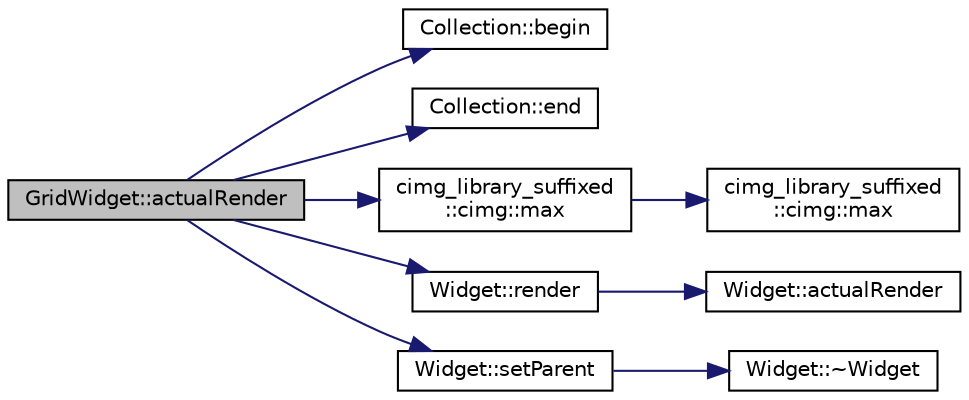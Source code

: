 digraph "GridWidget::actualRender"
{
 // INTERACTIVE_SVG=YES
  edge [fontname="Helvetica",fontsize="10",labelfontname="Helvetica",labelfontsize="10"];
  node [fontname="Helvetica",fontsize="10",shape=record];
  rankdir="LR";
  Node40 [label="GridWidget::actualRender",height=0.2,width=0.4,color="black", fillcolor="grey75", style="filled", fontcolor="black"];
  Node40 -> Node41 [color="midnightblue",fontsize="10",style="solid",fontname="Helvetica"];
  Node41 [label="Collection::begin",height=0.2,width=0.4,color="black", fillcolor="white", style="filled",URL="$class_collection.html#a4abc73f8e31a499a22b25d42b7a4fe8c"];
  Node40 -> Node42 [color="midnightblue",fontsize="10",style="solid",fontname="Helvetica"];
  Node42 [label="Collection::end",height=0.2,width=0.4,color="black", fillcolor="white", style="filled",URL="$class_collection.html#ab5b98f651d0f49cde1be067c69c52e89"];
  Node40 -> Node43 [color="midnightblue",fontsize="10",style="solid",fontname="Helvetica"];
  Node43 [label="cimg_library_suffixed\l::cimg::max",height=0.2,width=0.4,color="black", fillcolor="white", style="filled",URL="$namespacecimg__library__suffixed_1_1cimg.html#aae5df5731fe5a367cec402071108c11c",tooltip="Return the maximum between three values. "];
  Node43 -> Node44 [color="midnightblue",fontsize="10",style="solid",fontname="Helvetica"];
  Node44 [label="cimg_library_suffixed\l::cimg::max",height=0.2,width=0.4,color="black", fillcolor="white", style="filled",URL="$namespacecimg__library__suffixed_1_1cimg.html#a4b4cabc621d732787bca13016ea8026a",tooltip="Return the maximum between four values. "];
  Node40 -> Node45 [color="midnightblue",fontsize="10",style="solid",fontname="Helvetica"];
  Node45 [label="Widget::render",height=0.2,width=0.4,color="black", fillcolor="white", style="filled",URL="$class_widget.html#a2516fd56cac645cb3aacef37937c49d3"];
  Node45 -> Node46 [color="midnightblue",fontsize="10",style="solid",fontname="Helvetica"];
  Node46 [label="Widget::actualRender",height=0.2,width=0.4,color="black", fillcolor="white", style="filled",URL="$class_widget.html#a5ff4883144670b8c93b41e440e3d4446"];
  Node40 -> Node47 [color="midnightblue",fontsize="10",style="solid",fontname="Helvetica"];
  Node47 [label="Widget::setParent",height=0.2,width=0.4,color="black", fillcolor="white", style="filled",URL="$class_widget.html#a0dd3c167cde2b8ef9ffbd95067fbb3f6"];
  Node47 -> Node48 [color="midnightblue",fontsize="10",style="solid",fontname="Helvetica"];
  Node48 [label="Widget::~Widget",height=0.2,width=0.4,color="black", fillcolor="white", style="filled",URL="$class_widget.html#abe38c3c1fbcde4c705d76d58208ceb52"];
}
